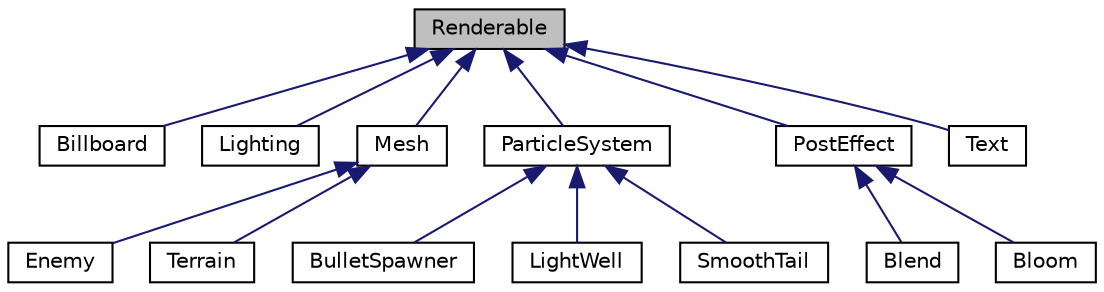 digraph "Renderable"
{
  edge [fontname="Helvetica",fontsize="10",labelfontname="Helvetica",labelfontsize="10"];
  node [fontname="Helvetica",fontsize="10",shape=record];
  Node1 [label="Renderable",height=0.2,width=0.4,color="black", fillcolor="grey75", style="filled", fontcolor="black"];
  Node1 -> Node2 [dir="back",color="midnightblue",fontsize="10",style="solid",fontname="Helvetica"];
  Node2 [label="Billboard",height=0.2,width=0.4,color="black", fillcolor="white", style="filled",URL="$class_billboard.html"];
  Node1 -> Node3 [dir="back",color="midnightblue",fontsize="10",style="solid",fontname="Helvetica"];
  Node3 [label="Lighting",height=0.2,width=0.4,color="black", fillcolor="white", style="filled",URL="$class_lighting.html"];
  Node1 -> Node4 [dir="back",color="midnightblue",fontsize="10",style="solid",fontname="Helvetica"];
  Node4 [label="Mesh",height=0.2,width=0.4,color="black", fillcolor="white", style="filled",URL="$class_mesh.html"];
  Node4 -> Node5 [dir="back",color="midnightblue",fontsize="10",style="solid",fontname="Helvetica"];
  Node5 [label="Enemy",height=0.2,width=0.4,color="black", fillcolor="white", style="filled",URL="$class_enemy.html"];
  Node4 -> Node6 [dir="back",color="midnightblue",fontsize="10",style="solid",fontname="Helvetica"];
  Node6 [label="Terrain",height=0.2,width=0.4,color="black", fillcolor="white", style="filled",URL="$class_terrain.html"];
  Node1 -> Node7 [dir="back",color="midnightblue",fontsize="10",style="solid",fontname="Helvetica"];
  Node7 [label="ParticleSystem",height=0.2,width=0.4,color="black", fillcolor="white", style="filled",URL="$class_particle_system.html"];
  Node7 -> Node8 [dir="back",color="midnightblue",fontsize="10",style="solid",fontname="Helvetica"];
  Node8 [label="BulletSpawner",height=0.2,width=0.4,color="black", fillcolor="white", style="filled",URL="$class_bullet_spawner.html"];
  Node7 -> Node9 [dir="back",color="midnightblue",fontsize="10",style="solid",fontname="Helvetica"];
  Node9 [label="LightWell",height=0.2,width=0.4,color="black", fillcolor="white", style="filled",URL="$class_light_well.html"];
  Node7 -> Node10 [dir="back",color="midnightblue",fontsize="10",style="solid",fontname="Helvetica"];
  Node10 [label="SmoothTail",height=0.2,width=0.4,color="black", fillcolor="white", style="filled",URL="$class_smooth_tail.html"];
  Node1 -> Node11 [dir="back",color="midnightblue",fontsize="10",style="solid",fontname="Helvetica"];
  Node11 [label="PostEffect",height=0.2,width=0.4,color="black", fillcolor="white", style="filled",URL="$class_post_effect.html"];
  Node11 -> Node12 [dir="back",color="midnightblue",fontsize="10",style="solid",fontname="Helvetica"];
  Node12 [label="Blend",height=0.2,width=0.4,color="black", fillcolor="white", style="filled",URL="$class_blend.html"];
  Node11 -> Node13 [dir="back",color="midnightblue",fontsize="10",style="solid",fontname="Helvetica"];
  Node13 [label="Bloom",height=0.2,width=0.4,color="black", fillcolor="white", style="filled",URL="$class_bloom.html"];
  Node1 -> Node14 [dir="back",color="midnightblue",fontsize="10",style="solid",fontname="Helvetica"];
  Node14 [label="Text",height=0.2,width=0.4,color="black", fillcolor="white", style="filled",URL="$class_text.html"];
}
